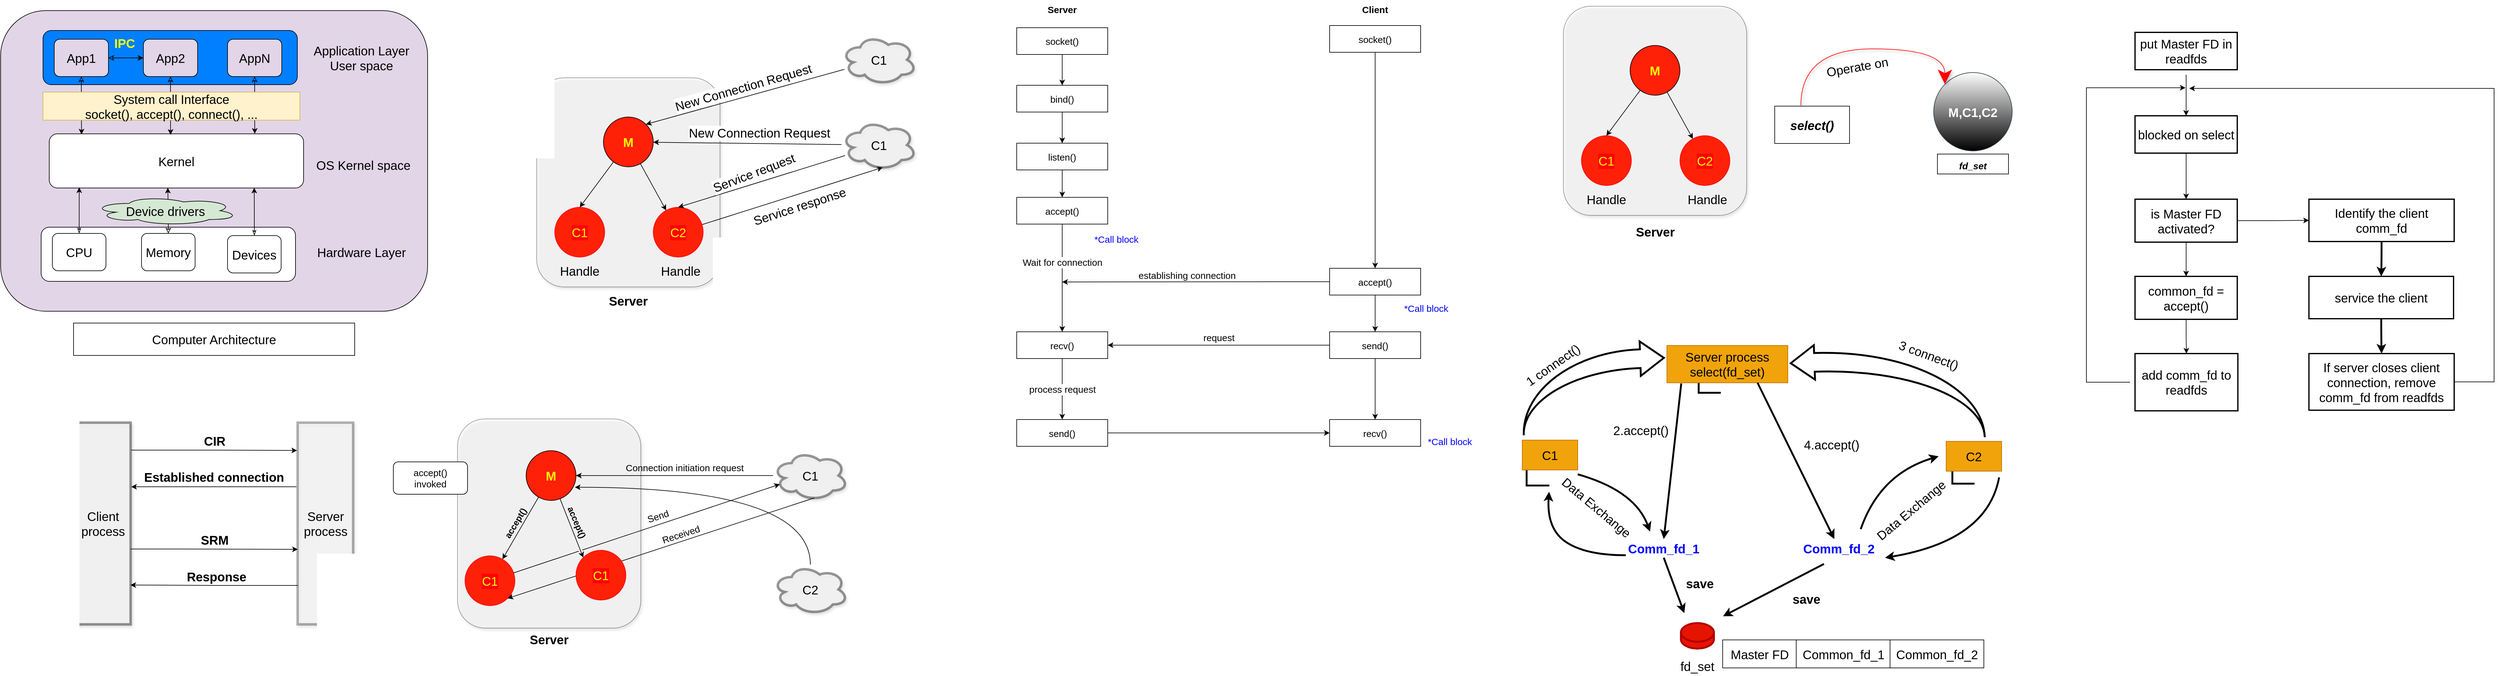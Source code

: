 <mxfile version="20.5.3" type="device"><diagram id="HUkbT1Ny8ifAl-8iBvwa" name="Page-1"><mxGraphModel dx="805" dy="1275" grid="0" gridSize="10" guides="1" tooltips="1" connect="1" arrows="1" fold="1" page="1" pageScale="1" pageWidth="1654" pageHeight="1169" math="0" shadow="0"><root><mxCell id="0"/><mxCell id="1" parent="0"/><mxCell id="kJW0-UCSUjA7DMB0LuVY-1" value="" style="rounded=1;whiteSpace=wrap;html=1;fillColor=#E1D5E7;" parent="1" vertex="1"><mxGeometry x="61" y="42" width="685" height="483" as="geometry"/></mxCell><mxCell id="kJW0-UCSUjA7DMB0LuVY-3" value="&lt;font style=&quot;font-size: 20px;&quot;&gt;Kernel&lt;/font&gt;" style="rounded=1;whiteSpace=wrap;html=1;" parent="1" vertex="1"><mxGeometry x="139" y="240" width="408" height="87" as="geometry"/></mxCell><mxCell id="kJW0-UCSUjA7DMB0LuVY-5" value="Application Layer&lt;br&gt;User space" style="text;html=1;strokeColor=none;fillColor=none;align=center;verticalAlign=middle;whiteSpace=wrap;rounded=0;fontSize=20;" parent="1" vertex="1"><mxGeometry x="557" y="102.5" width="166" height="30" as="geometry"/></mxCell><mxCell id="kJW0-UCSUjA7DMB0LuVY-6" value="OS Kernel space" style="text;html=1;strokeColor=none;fillColor=none;align=center;verticalAlign=middle;whiteSpace=wrap;rounded=0;fontSize=20;" parent="1" vertex="1"><mxGeometry x="560" y="274.5" width="166" height="30" as="geometry"/></mxCell><mxCell id="kJW0-UCSUjA7DMB0LuVY-7" value="Hardware Layer" style="text;html=1;strokeColor=none;fillColor=none;align=center;verticalAlign=middle;whiteSpace=wrap;rounded=0;fontSize=20;" parent="1" vertex="1"><mxGeometry x="557" y="415" width="166" height="30" as="geometry"/></mxCell><mxCell id="kJW0-UCSUjA7DMB0LuVY-11" value="Computer Architecture" style="rounded=0;whiteSpace=wrap;html=1;fontSize=20;" parent="1" vertex="1"><mxGeometry x="178" y="544" width="451" height="52" as="geometry"/></mxCell><mxCell id="kJW0-UCSUjA7DMB0LuVY-19" value="" style="group" parent="1" vertex="1" connectable="0"><mxGeometry x="129" y="74" width="408" height="87" as="geometry"/></mxCell><mxCell id="kJW0-UCSUjA7DMB0LuVY-2" value="&lt;font style=&quot;font-size: 20px;&quot;&gt;...&lt;/font&gt;" style="rounded=1;whiteSpace=wrap;html=1;fillColor=#007FFF;" parent="kJW0-UCSUjA7DMB0LuVY-19" vertex="1"><mxGeometry width="408" height="87" as="geometry"/></mxCell><mxCell id="kJW0-UCSUjA7DMB0LuVY-25" style="edgeStyle=orthogonalEdgeStyle;rounded=0;orthogonalLoop=1;jettySize=auto;html=1;fontSize=20;startArrow=classic;startFill=0;" parent="kJW0-UCSUjA7DMB0LuVY-19" source="kJW0-UCSUjA7DMB0LuVY-12" target="kJW0-UCSUjA7DMB0LuVY-13" edge="1"><mxGeometry relative="1" as="geometry"/></mxCell><mxCell id="kJW0-UCSUjA7DMB0LuVY-12" value="App1" style="rounded=1;whiteSpace=wrap;html=1;fontSize=20;fillColor=#E1D5E7;" parent="kJW0-UCSUjA7DMB0LuVY-19" vertex="1"><mxGeometry x="18" y="14" width="87" height="60" as="geometry"/></mxCell><mxCell id="kJW0-UCSUjA7DMB0LuVY-13" value="App2" style="rounded=1;whiteSpace=wrap;html=1;fontSize=20;fillColor=#E1D5E7;" parent="kJW0-UCSUjA7DMB0LuVY-19" vertex="1"><mxGeometry x="161" y="14" width="87" height="60" as="geometry"/></mxCell><mxCell id="kJW0-UCSUjA7DMB0LuVY-14" value="AppN" style="rounded=1;whiteSpace=wrap;html=1;fontSize=20;fillColor=#E1D5E7;" parent="kJW0-UCSUjA7DMB0LuVY-19" vertex="1"><mxGeometry x="296" y="14" width="87" height="60" as="geometry"/></mxCell><mxCell id="kJW0-UCSUjA7DMB0LuVY-26" value="IPC" style="text;html=1;strokeColor=none;fillColor=none;align=center;verticalAlign=middle;whiteSpace=wrap;rounded=0;fontSize=20;fontStyle=1;fontColor=#FFFF00;" parent="kJW0-UCSUjA7DMB0LuVY-19" vertex="1"><mxGeometry x="101" y="5" width="60" height="30" as="geometry"/></mxCell><mxCell id="kJW0-UCSUjA7DMB0LuVY-20" value="" style="group" parent="1" vertex="1" connectable="0"><mxGeometry x="126" y="390" width="408" height="87" as="geometry"/></mxCell><mxCell id="kJW0-UCSUjA7DMB0LuVY-4" value="" style="rounded=1;whiteSpace=wrap;html=1;" parent="kJW0-UCSUjA7DMB0LuVY-20" vertex="1"><mxGeometry width="408" height="87" as="geometry"/></mxCell><mxCell id="kJW0-UCSUjA7DMB0LuVY-8" value="CPU" style="rounded=1;whiteSpace=wrap;html=1;fontSize=20;" parent="kJW0-UCSUjA7DMB0LuVY-20" vertex="1"><mxGeometry x="18" y="10" width="86" height="60" as="geometry"/></mxCell><mxCell id="kJW0-UCSUjA7DMB0LuVY-9" value="Memory" style="rounded=1;whiteSpace=wrap;html=1;fontSize=20;" parent="kJW0-UCSUjA7DMB0LuVY-20" vertex="1"><mxGeometry x="161" y="10" width="86" height="60" as="geometry"/></mxCell><mxCell id="kJW0-UCSUjA7DMB0LuVY-10" value="Devices" style="rounded=1;whiteSpace=wrap;html=1;fontSize=20;" parent="kJW0-UCSUjA7DMB0LuVY-20" vertex="1"><mxGeometry x="299" y="13.5" width="86" height="60" as="geometry"/></mxCell><mxCell id="kJW0-UCSUjA7DMB0LuVY-21" style="edgeStyle=orthogonalEdgeStyle;rounded=0;orthogonalLoop=1;jettySize=auto;html=1;entryX=0.118;entryY=0.989;entryDx=0;entryDy=0;entryPerimeter=0;fontSize=20;startArrow=classicThin;startFill=0;" parent="1" source="kJW0-UCSUjA7DMB0LuVY-8" target="kJW0-UCSUjA7DMB0LuVY-3" edge="1"><mxGeometry relative="1" as="geometry"/></mxCell><mxCell id="kJW0-UCSUjA7DMB0LuVY-22" style="edgeStyle=orthogonalEdgeStyle;rounded=0;orthogonalLoop=1;jettySize=auto;html=1;entryX=0.466;entryY=0.995;entryDx=0;entryDy=0;entryPerimeter=0;fontSize=20;startArrow=classic;startFill=0;" parent="1" source="kJW0-UCSUjA7DMB0LuVY-9" target="kJW0-UCSUjA7DMB0LuVY-3" edge="1"><mxGeometry relative="1" as="geometry"/></mxCell><mxCell id="kJW0-UCSUjA7DMB0LuVY-18" value="Device drivers" style="ellipse;shape=cloud;whiteSpace=wrap;html=1;fontSize=20;fillColor=#D5E8D4;" parent="1" vertex="1"><mxGeometry x="209" y="340" width="233" height="47" as="geometry"/></mxCell><mxCell id="kJW0-UCSUjA7DMB0LuVY-23" style="edgeStyle=orthogonalEdgeStyle;rounded=0;orthogonalLoop=1;jettySize=auto;html=1;entryX=0.806;entryY=0.995;entryDx=0;entryDy=0;entryPerimeter=0;fontSize=20;startArrow=classicThin;startFill=0;" parent="1" source="kJW0-UCSUjA7DMB0LuVY-10" target="kJW0-UCSUjA7DMB0LuVY-3" edge="1"><mxGeometry relative="1" as="geometry"/></mxCell><mxCell id="kJW0-UCSUjA7DMB0LuVY-27" style="edgeStyle=orthogonalEdgeStyle;rounded=0;orthogonalLoop=1;jettySize=auto;html=1;entryX=0.127;entryY=0.011;entryDx=0;entryDy=0;entryPerimeter=0;fontSize=20;fontColor=#FFFF00;startArrow=classic;startFill=0;" parent="1" source="kJW0-UCSUjA7DMB0LuVY-12" target="kJW0-UCSUjA7DMB0LuVY-3" edge="1"><mxGeometry relative="1" as="geometry"/></mxCell><mxCell id="kJW0-UCSUjA7DMB0LuVY-28" style="edgeStyle=orthogonalEdgeStyle;rounded=0;orthogonalLoop=1;jettySize=auto;html=1;entryX=0.477;entryY=0.018;entryDx=0;entryDy=0;entryPerimeter=0;fontSize=20;fontColor=#FFFF00;startArrow=classic;startFill=0;" parent="1" source="kJW0-UCSUjA7DMB0LuVY-13" target="kJW0-UCSUjA7DMB0LuVY-3" edge="1"><mxGeometry relative="1" as="geometry"/></mxCell><mxCell id="kJW0-UCSUjA7DMB0LuVY-29" style="edgeStyle=orthogonalEdgeStyle;rounded=0;orthogonalLoop=1;jettySize=auto;html=1;entryX=0.808;entryY=-0.002;entryDx=0;entryDy=0;entryPerimeter=0;fontSize=20;fontColor=#FFFF00;startArrow=classic;startFill=0;" parent="1" source="kJW0-UCSUjA7DMB0LuVY-14" target="kJW0-UCSUjA7DMB0LuVY-3" edge="1"><mxGeometry relative="1" as="geometry"/></mxCell><mxCell id="kJW0-UCSUjA7DMB0LuVY-32" value="System call Interface&lt;br&gt;socket(), accept(), connect(), ..." style="rounded=0;whiteSpace=wrap;html=1;labelBackgroundColor=#;fillStyle=auto;fontSize=20;fillColor=#fff2cc;strokeColor=#d6b656;" parent="1" vertex="1"><mxGeometry x="129" y="173" width="412" height="45" as="geometry"/></mxCell><mxCell id="kJW0-UCSUjA7DMB0LuVY-47" value="" style="group" parent="1" vertex="1" connectable="0"><mxGeometry x="180.5" y="704" width="446" height="324" as="geometry"/></mxCell><mxCell id="kJW0-UCSUjA7DMB0LuVY-34" value="Client process" style="rounded=0;whiteSpace=wrap;html=1;labelBackgroundColor=#;fillStyle=auto;fontSize=20;fontColor=#000000;fillColor=#FFFFFF;gradientColor=none;shadow=1;strokeWidth=4;opacity=40;" parent="kJW0-UCSUjA7DMB0LuVY-47" vertex="1"><mxGeometry width="89" height="324" as="geometry"/></mxCell><mxCell id="kJW0-UCSUjA7DMB0LuVY-38" style="edgeStyle=orthogonalEdgeStyle;rounded=0;orthogonalLoop=1;jettySize=auto;html=1;entryX=1.011;entryY=0.318;entryDx=0;entryDy=0;fontSize=20;fontColor=#000000;startArrow=none;startFill=0;entryPerimeter=0;exitX=-0.022;exitY=0.318;exitDx=0;exitDy=0;exitPerimeter=0;" parent="kJW0-UCSUjA7DMB0LuVY-47" source="kJW0-UCSUjA7DMB0LuVY-37" target="kJW0-UCSUjA7DMB0LuVY-34" edge="1"><mxGeometry relative="1" as="geometry"><mxPoint x="350" y="103" as="sourcePoint"/></mxGeometry></mxCell><mxCell id="kJW0-UCSUjA7DMB0LuVY-42" value="Established connection" style="edgeLabel;html=1;align=center;verticalAlign=middle;resizable=0;points=[];fontSize=20;fontColor=#000000;fontStyle=1" parent="kJW0-UCSUjA7DMB0LuVY-38" vertex="1" connectable="0"><mxGeometry x="-0.061" relative="1" as="geometry"><mxPoint x="-8" y="-16" as="offset"/></mxGeometry></mxCell><mxCell id="kJW0-UCSUjA7DMB0LuVY-41" style="edgeStyle=orthogonalEdgeStyle;rounded=0;orthogonalLoop=1;jettySize=auto;html=1;entryX=0.997;entryY=0.805;entryDx=0;entryDy=0;entryPerimeter=0;fontSize=20;fontColor=#000000;startArrow=none;startFill=0;exitX=0.006;exitY=0.807;exitDx=0;exitDy=0;exitPerimeter=0;" parent="kJW0-UCSUjA7DMB0LuVY-47" source="kJW0-UCSUjA7DMB0LuVY-37" target="kJW0-UCSUjA7DMB0LuVY-34" edge="1"><mxGeometry relative="1" as="geometry"><mxPoint x="350" y="261" as="sourcePoint"/></mxGeometry></mxCell><mxCell id="kJW0-UCSUjA7DMB0LuVY-46" value="Response" style="edgeLabel;html=1;align=center;verticalAlign=middle;resizable=0;points=[];fontSize=20;fontColor=#000000;fontStyle=1" parent="kJW0-UCSUjA7DMB0LuVY-41" vertex="1" connectable="0"><mxGeometry x="0.136" relative="1" as="geometry"><mxPoint x="21" y="-14" as="offset"/></mxGeometry></mxCell><mxCell id="kJW0-UCSUjA7DMB0LuVY-37" value="Server process" style="rounded=0;whiteSpace=wrap;html=1;labelBackgroundColor=#;fillStyle=auto;fontSize=20;fontColor=#000000;fillColor=#FFFFFF;opacity=30;shadow=1;strokeWidth=4;" parent="kJW0-UCSUjA7DMB0LuVY-47" vertex="1"><mxGeometry x="357" width="89" height="324" as="geometry"/></mxCell><mxCell id="kJW0-UCSUjA7DMB0LuVY-36" value="" style="edgeStyle=orthogonalEdgeStyle;rounded=0;orthogonalLoop=1;jettySize=auto;html=1;fontSize=20;fontColor=#000000;startArrow=none;startFill=0;exitX=1.011;exitY=0.136;exitDx=0;exitDy=0;exitPerimeter=0;entryX=-0.01;entryY=0.138;entryDx=0;entryDy=0;entryPerimeter=0;" parent="kJW0-UCSUjA7DMB0LuVY-47" source="kJW0-UCSUjA7DMB0LuVY-34" target="kJW0-UCSUjA7DMB0LuVY-37" edge="1"><mxGeometry x="-0.001" y="16" relative="1" as="geometry"><mxPoint x="345" y="81.75" as="targetPoint"/><Array as="points"><mxPoint x="219" y="44"/></Array><mxPoint as="offset"/></mxGeometry></mxCell><mxCell id="kJW0-UCSUjA7DMB0LuVY-43" value="CIR" style="edgeLabel;html=1;align=center;verticalAlign=middle;resizable=0;points=[];fontSize=20;fontColor=#000000;fontStyle=1" parent="kJW0-UCSUjA7DMB0LuVY-36" vertex="1" connectable="0"><mxGeometry x="0.164" y="1" relative="1" as="geometry"><mxPoint x="-22" y="-14" as="offset"/></mxGeometry></mxCell><mxCell id="kJW0-UCSUjA7DMB0LuVY-39" style="edgeStyle=orthogonalEdgeStyle;rounded=0;orthogonalLoop=1;jettySize=auto;html=1;entryX=0.003;entryY=0.628;entryDx=0;entryDy=0;entryPerimeter=0;fontSize=20;fontColor=#000000;startArrow=none;startFill=0;" parent="kJW0-UCSUjA7DMB0LuVY-47" source="kJW0-UCSUjA7DMB0LuVY-34" target="kJW0-UCSUjA7DMB0LuVY-37" edge="1"><mxGeometry relative="1" as="geometry"><Array as="points"><mxPoint x="162" y="203"/><mxPoint x="162" y="203"/></Array></mxGeometry></mxCell><mxCell id="kJW0-UCSUjA7DMB0LuVY-45" value="SRM" style="edgeLabel;html=1;align=center;verticalAlign=middle;resizable=0;points=[];fontSize=20;fontColor=#000000;fontStyle=1" parent="kJW0-UCSUjA7DMB0LuVY-39" vertex="1" connectable="0"><mxGeometry x="-0.248" relative="1" as="geometry"><mxPoint x="33" y="-15" as="offset"/></mxGeometry></mxCell><mxCell id="kJW0-UCSUjA7DMB0LuVY-48" value="" style="rounded=1;whiteSpace=wrap;html=1;shadow=1;labelBackgroundColor=#;fillStyle=auto;strokeWidth=1;fontSize=20;fontColor=#000000;fillColor=#FFFFFF;gradientColor=none;opacity=40;" parent="1" vertex="1"><mxGeometry x="921" y="150" width="294" height="336" as="geometry"/></mxCell><mxCell id="kJW0-UCSUjA7DMB0LuVY-51" style="rounded=0;orthogonalLoop=1;jettySize=auto;html=1;entryX=1;entryY=0;entryDx=0;entryDy=0;fontSize=20;fontColor=#FF0000;startArrow=none;startFill=0;" parent="1" source="kJW0-UCSUjA7DMB0LuVY-49" target="kJW0-UCSUjA7DMB0LuVY-50" edge="1"><mxGeometry relative="1" as="geometry"/></mxCell><mxCell id="kJW0-UCSUjA7DMB0LuVY-52" value="&lt;font color=&quot;#000000&quot;&gt;New Connection Request&lt;/font&gt;" style="edgeLabel;html=1;align=center;verticalAlign=middle;resizable=0;points=[];fontSize=20;fontColor=#FF0000;rotation=344;" parent="kJW0-UCSUjA7DMB0LuVY-51" vertex="1" connectable="0"><mxGeometry x="-0.081" y="1" relative="1" as="geometry"><mxPoint x="-17" y="-13" as="offset"/></mxGeometry></mxCell><mxCell id="kJW0-UCSUjA7DMB0LuVY-49" value="C1" style="ellipse;shape=cloud;whiteSpace=wrap;html=1;rounded=0;shadow=1;labelBackgroundColor=#;fillStyle=auto;strokeWidth=4;fontSize=20;fontColor=#000000;fillColor=#FFFFFF;gradientColor=none;opacity=40;" parent="1" vertex="1"><mxGeometry x="1410" y="81" width="120" height="80" as="geometry"/></mxCell><mxCell id="kJW0-UCSUjA7DMB0LuVY-54" style="edgeStyle=none;rounded=0;orthogonalLoop=1;jettySize=auto;html=1;entryX=0.5;entryY=0;entryDx=0;entryDy=0;fontSize=20;fontColor=#FFFF00;startArrow=none;startFill=0;" parent="1" source="kJW0-UCSUjA7DMB0LuVY-50" target="kJW0-UCSUjA7DMB0LuVY-53" edge="1"><mxGeometry relative="1" as="geometry"/></mxCell><mxCell id="kJW0-UCSUjA7DMB0LuVY-56" style="edgeStyle=none;rounded=0;orthogonalLoop=1;jettySize=auto;html=1;fontSize=20;fontColor=#FFFF00;startArrow=none;startFill=0;" parent="1" source="kJW0-UCSUjA7DMB0LuVY-50" target="kJW0-UCSUjA7DMB0LuVY-55" edge="1"><mxGeometry relative="1" as="geometry"/></mxCell><mxCell id="kJW0-UCSUjA7DMB0LuVY-50" value="&lt;b&gt;&lt;font color=&quot;#ffff00&quot;&gt;M&lt;/font&gt;&lt;/b&gt;" style="ellipse;whiteSpace=wrap;html=1;aspect=fixed;rounded=0;shadow=0;labelBackgroundColor=#;fillStyle=auto;strokeWidth=1;fontSize=20;fontColor=#000000;fillColor=#FF2008;gradientColor=none;" parent="1" vertex="1"><mxGeometry x="1028" y="213" width="80" height="80" as="geometry"/></mxCell><mxCell id="kJW0-UCSUjA7DMB0LuVY-53" value="C1" style="ellipse;whiteSpace=wrap;html=1;aspect=fixed;rounded=0;shadow=0;labelBackgroundColor=#FF0000;fillStyle=auto;strokeColor=#FF0000;strokeWidth=1;fontSize=20;fontColor=#FFFF00;fillColor=#FF2008;gradientColor=none;" parent="1" vertex="1"><mxGeometry x="950" y="358" width="80" height="80" as="geometry"/></mxCell><mxCell id="kJW0-UCSUjA7DMB0LuVY-64" style="edgeStyle=none;rounded=0;orthogonalLoop=1;jettySize=auto;html=1;entryX=0.55;entryY=0.95;entryDx=0;entryDy=0;entryPerimeter=0;fontSize=20;fontColor=#000000;startArrow=none;startFill=0;" parent="1" source="kJW0-UCSUjA7DMB0LuVY-55" target="kJW0-UCSUjA7DMB0LuVY-59" edge="1"><mxGeometry relative="1" as="geometry"/></mxCell><mxCell id="kJW0-UCSUjA7DMB0LuVY-65" value="Service response" style="edgeLabel;html=1;align=center;verticalAlign=middle;resizable=0;points=[];fontSize=20;fontColor=#000000;rotation=342;" parent="kJW0-UCSUjA7DMB0LuVY-64" vertex="1" connectable="0"><mxGeometry x="-0.183" y="-1" relative="1" as="geometry"><mxPoint x="37" y="6" as="offset"/></mxGeometry></mxCell><mxCell id="kJW0-UCSUjA7DMB0LuVY-55" value="C2" style="ellipse;whiteSpace=wrap;html=1;aspect=fixed;rounded=0;shadow=0;labelBackgroundColor=#FF0000;fillStyle=auto;strokeColor=#FF0000;strokeWidth=1;fontSize=20;fontColor=#FFFF00;fillColor=#FF2008;gradientColor=none;" parent="1" vertex="1"><mxGeometry x="1108" y="358" width="80" height="80" as="geometry"/></mxCell><mxCell id="kJW0-UCSUjA7DMB0LuVY-57" value="Handle" style="text;html=1;strokeColor=none;fillColor=none;align=center;verticalAlign=middle;whiteSpace=wrap;rounded=0;shadow=0;labelBackgroundColor=none;fillStyle=auto;strokeWidth=1;fontSize=20;fontColor=#000000;" parent="1" vertex="1"><mxGeometry x="960" y="445" width="60" height="30" as="geometry"/></mxCell><mxCell id="kJW0-UCSUjA7DMB0LuVY-58" value="Handle" style="text;html=1;strokeColor=none;fillColor=none;align=center;verticalAlign=middle;whiteSpace=wrap;rounded=0;shadow=0;labelBackgroundColor=none;fillStyle=auto;strokeWidth=1;fontSize=20;fontColor=#000000;" parent="1" vertex="1"><mxGeometry x="1122" y="445" width="60" height="30" as="geometry"/></mxCell><mxCell id="kJW0-UCSUjA7DMB0LuVY-60" style="edgeStyle=none;rounded=0;orthogonalLoop=1;jettySize=auto;html=1;fontSize=20;fontColor=#000000;startArrow=none;startFill=0;" parent="1" source="kJW0-UCSUjA7DMB0LuVY-59" target="kJW0-UCSUjA7DMB0LuVY-50" edge="1"><mxGeometry relative="1" as="geometry"/></mxCell><mxCell id="kJW0-UCSUjA7DMB0LuVY-61" value="New Connection Request" style="edgeLabel;html=1;align=center;verticalAlign=middle;resizable=0;points=[];fontSize=20;fontColor=#000000;" parent="kJW0-UCSUjA7DMB0LuVY-60" vertex="1" connectable="0"><mxGeometry x="-0.195" y="-2" relative="1" as="geometry"><mxPoint x="-11" y="-16" as="offset"/></mxGeometry></mxCell><mxCell id="kJW0-UCSUjA7DMB0LuVY-62" style="edgeStyle=none;rounded=0;orthogonalLoop=1;jettySize=auto;html=1;entryX=0.5;entryY=0;entryDx=0;entryDy=0;fontSize=20;fontColor=#000000;startArrow=none;startFill=0;" parent="1" source="kJW0-UCSUjA7DMB0LuVY-59" target="kJW0-UCSUjA7DMB0LuVY-55" edge="1"><mxGeometry relative="1" as="geometry"/></mxCell><mxCell id="kJW0-UCSUjA7DMB0LuVY-63" value="Service request" style="edgeLabel;html=1;align=center;verticalAlign=middle;resizable=0;points=[];fontSize=20;fontColor=#000000;rotation=339;" parent="kJW0-UCSUjA7DMB0LuVY-62" vertex="1" connectable="0"><mxGeometry x="0.208" y="-2" relative="1" as="geometry"><mxPoint x="16" y="-21" as="offset"/></mxGeometry></mxCell><mxCell id="kJW0-UCSUjA7DMB0LuVY-59" value="C1" style="ellipse;shape=cloud;whiteSpace=wrap;html=1;rounded=0;shadow=1;labelBackgroundColor=#;fillStyle=auto;strokeWidth=4;fontSize=20;fontColor=#000000;fillColor=#FFFFFF;gradientColor=none;opacity=40;" parent="1" vertex="1"><mxGeometry x="1410" y="218" width="120" height="80" as="geometry"/></mxCell><mxCell id="kJW0-UCSUjA7DMB0LuVY-66" value="Server" style="text;html=1;strokeColor=none;fillColor=none;align=center;verticalAlign=middle;whiteSpace=wrap;rounded=0;shadow=0;labelBackgroundColor=none;fillStyle=auto;strokeWidth=1;fontSize=20;fontColor=#000000;fontStyle=1" parent="1" vertex="1"><mxGeometry x="1038" y="493" width="60" height="30" as="geometry"/></mxCell><mxCell id="mNY8dkqLTUmRUir92M0V-1" value="" style="rounded=1;whiteSpace=wrap;html=1;shadow=1;labelBackgroundColor=#;fillStyle=auto;strokeWidth=1;fontSize=20;fontColor=#000000;fillColor=#FFFFFF;gradientColor=none;opacity=40;" parent="1" vertex="1"><mxGeometry x="794" y="698" width="294" height="336" as="geometry"/></mxCell><mxCell id="mNY8dkqLTUmRUir92M0V-4" style="rounded=0;orthogonalLoop=1;jettySize=auto;html=1;" parent="1" source="mNY8dkqLTUmRUir92M0V-2" target="mNY8dkqLTUmRUir92M0V-3" edge="1"><mxGeometry relative="1" as="geometry"/></mxCell><mxCell id="mNY8dkqLTUmRUir92M0V-5" value="accept()" style="edgeLabel;html=1;align=center;verticalAlign=middle;resizable=0;points=[];rotation=301;spacing=0;labelBackgroundColor=none;fontStyle=1;fontSize=14;" parent="mNY8dkqLTUmRUir92M0V-4" vertex="1" connectable="0"><mxGeometry x="-0.285" relative="1" as="geometry"><mxPoint x="-17" y="7" as="offset"/></mxGeometry></mxCell><mxCell id="mNY8dkqLTUmRUir92M0V-18" style="rounded=0;sketch=0;jumpStyle=sharp;orthogonalLoop=1;jettySize=auto;html=1;entryX=0;entryY=0;entryDx=0;entryDy=0;fontSize=15;" parent="1" source="mNY8dkqLTUmRUir92M0V-2" target="mNY8dkqLTUmRUir92M0V-17" edge="1"><mxGeometry relative="1" as="geometry"><Array as="points"><mxPoint x="976" y="872"/></Array></mxGeometry></mxCell><mxCell id="mNY8dkqLTUmRUir92M0V-19" value="&lt;span style=&quot;font-size: 14px; font-weight: 700;&quot;&gt;accept()&lt;/span&gt;" style="edgeLabel;html=1;align=center;verticalAlign=middle;resizable=0;points=[];fontSize=15;rotation=67;labelBackgroundColor=none;" parent="mNY8dkqLTUmRUir92M0V-18" vertex="1" connectable="0"><mxGeometry x="-0.169" relative="1" as="geometry"><mxPoint x="13" y="-2" as="offset"/></mxGeometry></mxCell><mxCell id="mNY8dkqLTUmRUir92M0V-2" value="&lt;b&gt;&lt;font color=&quot;#ffff00&quot;&gt;M&lt;/font&gt;&lt;/b&gt;" style="ellipse;whiteSpace=wrap;html=1;aspect=fixed;rounded=0;shadow=0;labelBackgroundColor=#;fillStyle=auto;strokeWidth=1;fontSize=20;fontColor=#000000;fillColor=#FF2008;gradientColor=none;" parent="1" vertex="1"><mxGeometry x="904" y="749" width="80" height="80" as="geometry"/></mxCell><mxCell id="mNY8dkqLTUmRUir92M0V-3" value="C1" style="ellipse;whiteSpace=wrap;html=1;aspect=fixed;rounded=0;shadow=0;labelBackgroundColor=#FF0000;fillStyle=auto;strokeColor=#FF0000;strokeWidth=1;fontSize=20;fontColor=#FFFF00;fillColor=#FF2008;gradientColor=none;" parent="1" vertex="1"><mxGeometry x="806" y="918" width="80" height="80" as="geometry"/></mxCell><mxCell id="mNY8dkqLTUmRUir92M0V-6" value="accept()&lt;br style=&quot;font-size: 15px;&quot;&gt;invoked" style="rounded=1;whiteSpace=wrap;html=1;labelBackgroundColor=none;fontSize=15;" parent="1" vertex="1"><mxGeometry x="691" y="767" width="119" height="52" as="geometry"/></mxCell><mxCell id="mNY8dkqLTUmRUir92M0V-8" style="edgeStyle=none;rounded=0;orthogonalLoop=1;jettySize=auto;html=1;fontSize=15;" parent="1" source="mNY8dkqLTUmRUir92M0V-7" target="mNY8dkqLTUmRUir92M0V-2" edge="1"><mxGeometry relative="1" as="geometry"/></mxCell><mxCell id="mNY8dkqLTUmRUir92M0V-9" value="Connection initiation request" style="edgeLabel;html=1;align=center;verticalAlign=middle;resizable=0;points=[];fontSize=15;labelBackgroundColor=none;" parent="mNY8dkqLTUmRUir92M0V-8" vertex="1" connectable="0"><mxGeometry x="-0.27" y="-2" relative="1" as="geometry"><mxPoint x="-27" y="-11" as="offset"/></mxGeometry></mxCell><mxCell id="mNY8dkqLTUmRUir92M0V-7" value="C1" style="ellipse;shape=cloud;whiteSpace=wrap;html=1;rounded=0;shadow=1;labelBackgroundColor=#;fillStyle=auto;strokeWidth=4;fontSize=20;fontColor=#000000;fillColor=#FFFFFF;gradientColor=none;opacity=40;" parent="1" vertex="1"><mxGeometry x="1300" y="749" width="120" height="80" as="geometry"/></mxCell><mxCell id="mNY8dkqLTUmRUir92M0V-14" value="Server" style="text;html=1;strokeColor=none;fillColor=none;align=center;verticalAlign=middle;whiteSpace=wrap;rounded=0;shadow=0;labelBackgroundColor=none;fillStyle=auto;strokeWidth=1;fontSize=20;fontColor=#000000;fontStyle=1" parent="1" vertex="1"><mxGeometry x="911" y="1037" width="60" height="30" as="geometry"/></mxCell><mxCell id="mNY8dkqLTUmRUir92M0V-15" value="C2" style="ellipse;shape=cloud;whiteSpace=wrap;html=1;rounded=0;shadow=1;labelBackgroundColor=#;fillStyle=auto;strokeWidth=4;fontSize=20;fontColor=#000000;fillColor=#FFFFFF;gradientColor=none;opacity=40;" parent="1" vertex="1"><mxGeometry x="1300" y="932" width="120" height="80" as="geometry"/></mxCell><mxCell id="mNY8dkqLTUmRUir92M0V-10" style="edgeStyle=none;rounded=0;orthogonalLoop=1;jettySize=auto;html=1;fontSize=15;jumpStyle=gap;entryX=0.092;entryY=0.675;entryDx=0;entryDy=0;entryPerimeter=0;" parent="1" source="mNY8dkqLTUmRUir92M0V-3" target="mNY8dkqLTUmRUir92M0V-7" edge="1"><mxGeometry relative="1" as="geometry"/></mxCell><mxCell id="mNY8dkqLTUmRUir92M0V-13" value="Send" style="edgeLabel;html=1;align=center;verticalAlign=middle;resizable=0;points=[];fontSize=15;rotation=342;labelBackgroundColor=none;" parent="mNY8dkqLTUmRUir92M0V-10" vertex="1" connectable="0"><mxGeometry x="-0.117" relative="1" as="geometry"><mxPoint x="42" y="-29" as="offset"/></mxGeometry></mxCell><mxCell id="mNY8dkqLTUmRUir92M0V-11" style="edgeStyle=none;rounded=0;orthogonalLoop=1;jettySize=auto;html=1;entryX=1;entryY=1;entryDx=0;entryDy=0;fontSize=15;exitX=0.55;exitY=0.95;exitDx=0;exitDy=0;exitPerimeter=0;jumpStyle=sharp;" parent="1" source="mNY8dkqLTUmRUir92M0V-7" target="mNY8dkqLTUmRUir92M0V-3" edge="1"><mxGeometry relative="1" as="geometry"/></mxCell><mxCell id="mNY8dkqLTUmRUir92M0V-12" value="Received" style="edgeLabel;html=1;align=center;verticalAlign=middle;resizable=0;points=[];fontSize=15;rotation=342;labelBackgroundColor=none;" parent="mNY8dkqLTUmRUir92M0V-11" vertex="1" connectable="0"><mxGeometry x="-0.151" y="2" relative="1" as="geometry"><mxPoint x="-6" y="-12" as="offset"/></mxGeometry></mxCell><mxCell id="mNY8dkqLTUmRUir92M0V-16" style="edgeStyle=orthogonalEdgeStyle;rounded=0;orthogonalLoop=1;jettySize=auto;html=1;fontSize=15;curved=1;entryX=0.977;entryY=0.735;entryDx=0;entryDy=0;entryPerimeter=0;sketch=0;" parent="1" source="mNY8dkqLTUmRUir92M0V-15" target="mNY8dkqLTUmRUir92M0V-2" edge="1"><mxGeometry relative="1" as="geometry"><Array as="points"><mxPoint x="1360" y="808"/></Array></mxGeometry></mxCell><mxCell id="mNY8dkqLTUmRUir92M0V-17" value="C1" style="ellipse;whiteSpace=wrap;html=1;aspect=fixed;rounded=0;shadow=0;labelBackgroundColor=#FF0000;fillStyle=auto;strokeColor=#FF0000;strokeWidth=1;fontSize=20;fontColor=#FFFF00;fillColor=#FF2008;gradientColor=none;" parent="1" vertex="1"><mxGeometry x="984" y="909" width="80" height="80" as="geometry"/></mxCell><mxCell id="mNY8dkqLTUmRUir92M0V-56" value="" style="group" parent="1" vertex="1" connectable="0"><mxGeometry x="1691" y="25" width="735" height="724" as="geometry"/></mxCell><mxCell id="mNY8dkqLTUmRUir92M0V-20" value="socket()" style="rounded=0;whiteSpace=wrap;html=1;labelBackgroundColor=none;fontSize=15;" parent="mNY8dkqLTUmRUir92M0V-56" vertex="1"><mxGeometry y="44.5" width="146" height="43" as="geometry"/></mxCell><mxCell id="mNY8dkqLTUmRUir92M0V-21" value="socket()" style="rounded=0;whiteSpace=wrap;html=1;labelBackgroundColor=none;fontSize=15;" parent="mNY8dkqLTUmRUir92M0V-56" vertex="1"><mxGeometry x="502" y="41" width="146" height="43" as="geometry"/></mxCell><mxCell id="mNY8dkqLTUmRUir92M0V-22" value="bind()" style="rounded=0;whiteSpace=wrap;html=1;labelBackgroundColor=none;fontSize=15;" parent="mNY8dkqLTUmRUir92M0V-56" vertex="1"><mxGeometry y="137" width="146" height="43" as="geometry"/></mxCell><mxCell id="mNY8dkqLTUmRUir92M0V-24" style="edgeStyle=none;rounded=0;sketch=0;jumpStyle=sharp;orthogonalLoop=1;jettySize=auto;html=1;entryX=0.5;entryY=0;entryDx=0;entryDy=0;fontSize=15;" parent="mNY8dkqLTUmRUir92M0V-56" source="mNY8dkqLTUmRUir92M0V-20" target="mNY8dkqLTUmRUir92M0V-22" edge="1"><mxGeometry relative="1" as="geometry"/></mxCell><mxCell id="mNY8dkqLTUmRUir92M0V-26" value="listen()" style="rounded=0;whiteSpace=wrap;html=1;labelBackgroundColor=none;fontSize=15;" parent="mNY8dkqLTUmRUir92M0V-56" vertex="1"><mxGeometry y="230" width="146" height="43" as="geometry"/></mxCell><mxCell id="mNY8dkqLTUmRUir92M0V-25" value="" style="edgeStyle=none;rounded=0;sketch=0;jumpStyle=sharp;orthogonalLoop=1;jettySize=auto;html=1;fontSize=15;entryX=0.5;entryY=0;entryDx=0;entryDy=0;" parent="mNY8dkqLTUmRUir92M0V-56" source="mNY8dkqLTUmRUir92M0V-22" target="mNY8dkqLTUmRUir92M0V-26" edge="1"><mxGeometry relative="1" as="geometry"><mxPoint x="73" y="238.5" as="targetPoint"/></mxGeometry></mxCell><mxCell id="mNY8dkqLTUmRUir92M0V-28" value="accept()" style="rounded=0;whiteSpace=wrap;html=1;labelBackgroundColor=none;fontSize=15;" parent="mNY8dkqLTUmRUir92M0V-56" vertex="1"><mxGeometry y="317" width="146" height="43" as="geometry"/></mxCell><mxCell id="mNY8dkqLTUmRUir92M0V-29" value="" style="edgeStyle=none;rounded=0;sketch=0;jumpStyle=sharp;orthogonalLoop=1;jettySize=auto;html=1;fontSize=15;" parent="mNY8dkqLTUmRUir92M0V-56" source="mNY8dkqLTUmRUir92M0V-26" target="mNY8dkqLTUmRUir92M0V-28" edge="1"><mxGeometry relative="1" as="geometry"/></mxCell><mxCell id="mNY8dkqLTUmRUir92M0V-30" value="recv()" style="rounded=0;whiteSpace=wrap;html=1;labelBackgroundColor=none;fontSize=15;" parent="mNY8dkqLTUmRUir92M0V-56" vertex="1"><mxGeometry y="533" width="146" height="43" as="geometry"/></mxCell><mxCell id="mNY8dkqLTUmRUir92M0V-31" style="edgeStyle=none;rounded=0;sketch=0;jumpStyle=sharp;orthogonalLoop=1;jettySize=auto;html=1;fontSize=15;" parent="mNY8dkqLTUmRUir92M0V-56" source="mNY8dkqLTUmRUir92M0V-28" target="mNY8dkqLTUmRUir92M0V-30" edge="1"><mxGeometry relative="1" as="geometry"/></mxCell><mxCell id="mNY8dkqLTUmRUir92M0V-32" value="Wait for connection" style="edgeLabel;html=1;align=center;verticalAlign=middle;resizable=0;points=[];fontSize=15;" parent="mNY8dkqLTUmRUir92M0V-31" vertex="1" connectable="0"><mxGeometry x="-0.496" y="-1" relative="1" as="geometry"><mxPoint x="1" y="17" as="offset"/></mxGeometry></mxCell><mxCell id="mNY8dkqLTUmRUir92M0V-38" style="edgeStyle=none;rounded=0;sketch=0;jumpStyle=sharp;orthogonalLoop=1;jettySize=auto;html=1;fontSize=15;" parent="mNY8dkqLTUmRUir92M0V-56" source="mNY8dkqLTUmRUir92M0V-33" edge="1"><mxGeometry relative="1" as="geometry"><mxPoint x="73" y="453" as="targetPoint"/></mxGeometry></mxCell><mxCell id="mNY8dkqLTUmRUir92M0V-39" value="establishing connection" style="edgeLabel;html=1;align=center;verticalAlign=middle;resizable=0;points=[];fontSize=15;" parent="mNY8dkqLTUmRUir92M0V-38" vertex="1" connectable="0"><mxGeometry x="0.158" y="-1" relative="1" as="geometry"><mxPoint x="19" y="-10" as="offset"/></mxGeometry></mxCell><mxCell id="mNY8dkqLTUmRUir92M0V-33" value="accept()" style="rounded=0;whiteSpace=wrap;html=1;labelBackgroundColor=none;fontSize=15;" parent="mNY8dkqLTUmRUir92M0V-56" vertex="1"><mxGeometry x="502" y="431" width="146" height="43" as="geometry"/></mxCell><mxCell id="mNY8dkqLTUmRUir92M0V-34" style="edgeStyle=none;rounded=0;sketch=0;jumpStyle=sharp;orthogonalLoop=1;jettySize=auto;html=1;fontSize=15;" parent="mNY8dkqLTUmRUir92M0V-56" source="mNY8dkqLTUmRUir92M0V-21" target="mNY8dkqLTUmRUir92M0V-33" edge="1"><mxGeometry relative="1" as="geometry"/></mxCell><mxCell id="mNY8dkqLTUmRUir92M0V-41" style="edgeStyle=none;rounded=0;sketch=0;jumpStyle=sharp;orthogonalLoop=1;jettySize=auto;html=1;fontSize=15;" parent="mNY8dkqLTUmRUir92M0V-56" source="mNY8dkqLTUmRUir92M0V-40" target="mNY8dkqLTUmRUir92M0V-30" edge="1"><mxGeometry relative="1" as="geometry"/></mxCell><mxCell id="mNY8dkqLTUmRUir92M0V-45" value="request" style="edgeLabel;html=1;align=center;verticalAlign=middle;resizable=0;points=[];fontSize=15;fontColor=#000000;" parent="mNY8dkqLTUmRUir92M0V-41" vertex="1" connectable="0"><mxGeometry x="0.329" y="-2" relative="1" as="geometry"><mxPoint x="58" y="-11" as="offset"/></mxGeometry></mxCell><mxCell id="mNY8dkqLTUmRUir92M0V-40" value="send()" style="rounded=0;whiteSpace=wrap;html=1;labelBackgroundColor=none;fontSize=15;" parent="mNY8dkqLTUmRUir92M0V-56" vertex="1"><mxGeometry x="502" y="533" width="146" height="43" as="geometry"/></mxCell><mxCell id="mNY8dkqLTUmRUir92M0V-42" value="" style="edgeStyle=none;rounded=0;sketch=0;jumpStyle=sharp;orthogonalLoop=1;jettySize=auto;html=1;fontSize=15;" parent="mNY8dkqLTUmRUir92M0V-56" source="mNY8dkqLTUmRUir92M0V-33" target="mNY8dkqLTUmRUir92M0V-40" edge="1"><mxGeometry relative="1" as="geometry"/></mxCell><mxCell id="mNY8dkqLTUmRUir92M0V-43" value="*Call block" style="text;html=1;strokeColor=none;fillColor=none;align=center;verticalAlign=middle;whiteSpace=wrap;rounded=0;labelBackgroundColor=none;fontSize=15;fontColor=#0000FF;" parent="mNY8dkqLTUmRUir92M0V-56" vertex="1"><mxGeometry x="120" y="369" width="80" height="30" as="geometry"/></mxCell><mxCell id="mNY8dkqLTUmRUir92M0V-44" value="*Call block" style="text;html=1;strokeColor=none;fillColor=none;align=center;verticalAlign=middle;whiteSpace=wrap;rounded=0;labelBackgroundColor=none;fontSize=15;fontColor=#0000FF;" parent="mNY8dkqLTUmRUir92M0V-56" vertex="1"><mxGeometry x="617" y="480" width="80" height="30" as="geometry"/></mxCell><mxCell id="mNY8dkqLTUmRUir92M0V-46" value="send()" style="rounded=0;whiteSpace=wrap;html=1;labelBackgroundColor=none;fontSize=15;" parent="mNY8dkqLTUmRUir92M0V-56" vertex="1"><mxGeometry y="674" width="146" height="43" as="geometry"/></mxCell><mxCell id="mNY8dkqLTUmRUir92M0V-47" style="edgeStyle=none;rounded=0;sketch=0;jumpStyle=sharp;orthogonalLoop=1;jettySize=auto;html=1;fontSize=15;fontColor=#000000;" parent="mNY8dkqLTUmRUir92M0V-56" source="mNY8dkqLTUmRUir92M0V-30" target="mNY8dkqLTUmRUir92M0V-46" edge="1"><mxGeometry relative="1" as="geometry"/></mxCell><mxCell id="mNY8dkqLTUmRUir92M0V-48" value="process request" style="edgeLabel;html=1;align=center;verticalAlign=middle;resizable=0;points=[];fontSize=15;fontColor=#000000;" parent="mNY8dkqLTUmRUir92M0V-47" vertex="1" connectable="0"><mxGeometry x="-0.394" relative="1" as="geometry"><mxPoint y="19" as="offset"/></mxGeometry></mxCell><mxCell id="mNY8dkqLTUmRUir92M0V-49" value="recv()" style="rounded=0;whiteSpace=wrap;html=1;labelBackgroundColor=none;fontSize=15;" parent="mNY8dkqLTUmRUir92M0V-56" vertex="1"><mxGeometry x="502" y="674" width="146" height="43" as="geometry"/></mxCell><mxCell id="mNY8dkqLTUmRUir92M0V-51" style="edgeStyle=none;rounded=0;sketch=0;jumpStyle=sharp;orthogonalLoop=1;jettySize=auto;html=1;fontSize=15;fontColor=#000000;" parent="mNY8dkqLTUmRUir92M0V-56" source="mNY8dkqLTUmRUir92M0V-40" target="mNY8dkqLTUmRUir92M0V-49" edge="1"><mxGeometry relative="1" as="geometry"/></mxCell><mxCell id="mNY8dkqLTUmRUir92M0V-50" style="edgeStyle=none;rounded=0;sketch=0;jumpStyle=sharp;orthogonalLoop=1;jettySize=auto;html=1;fontSize=15;fontColor=#000000;" parent="mNY8dkqLTUmRUir92M0V-56" source="mNY8dkqLTUmRUir92M0V-46" target="mNY8dkqLTUmRUir92M0V-49" edge="1"><mxGeometry relative="1" as="geometry"/></mxCell><mxCell id="mNY8dkqLTUmRUir92M0V-52" value="*Call block" style="text;html=1;strokeColor=none;fillColor=none;align=center;verticalAlign=middle;whiteSpace=wrap;rounded=0;labelBackgroundColor=none;fontSize=15;fontColor=#0000FF;" parent="mNY8dkqLTUmRUir92M0V-56" vertex="1"><mxGeometry x="655" y="694" width="80" height="30" as="geometry"/></mxCell><mxCell id="mNY8dkqLTUmRUir92M0V-53" value="Server" style="text;html=1;strokeColor=none;fillColor=none;align=center;verticalAlign=middle;whiteSpace=wrap;rounded=0;labelBackgroundColor=none;fontSize=15;fontColor=#000000;fontStyle=1" parent="mNY8dkqLTUmRUir92M0V-56" vertex="1"><mxGeometry x="43" width="60" height="30" as="geometry"/></mxCell><mxCell id="mNY8dkqLTUmRUir92M0V-55" value="Client" style="text;html=1;strokeColor=none;fillColor=none;align=center;verticalAlign=middle;whiteSpace=wrap;rounded=0;labelBackgroundColor=none;fontSize=15;fontColor=#000000;fontStyle=1" parent="mNY8dkqLTUmRUir92M0V-56" vertex="1"><mxGeometry x="545" width="60" height="30" as="geometry"/></mxCell><mxCell id="-OW3cuvHAQgbdQPlX06q-26" value="" style="shape=cylinder3;whiteSpace=wrap;html=1;boundedLbl=1;backgroundOutline=1;size=15;fontSize=20;fillColor=#e51400;fontColor=#ffffff;strokeColor=#B20000;strokeWidth=3;" vertex="1" parent="1"><mxGeometry x="2756.5" y="1026" width="53" height="41" as="geometry"/></mxCell><mxCell id="-OW3cuvHAQgbdQPlX06q-27" value="fd_set" style="text;html=1;strokeColor=none;fillColor=none;align=center;verticalAlign=middle;whiteSpace=wrap;rounded=0;fontSize=20;" vertex="1" parent="1"><mxGeometry x="2753" y="1080" width="60" height="30" as="geometry"/></mxCell><mxCell id="-OW3cuvHAQgbdQPlX06q-28" value="Master FD" style="rounded=0;whiteSpace=wrap;html=1;fontSize=20;fillColor=default;gradientColor=none;" vertex="1" parent="1"><mxGeometry x="2823.5" y="1053" width="118" height="45" as="geometry"/></mxCell><mxCell id="-OW3cuvHAQgbdQPlX06q-30" value="" style="group" vertex="1" connectable="0" parent="1"><mxGeometry x="2568" y="35" width="720" height="377" as="geometry"/></mxCell><mxCell id="-OW3cuvHAQgbdQPlX06q-8" value="" style="rounded=1;whiteSpace=wrap;html=1;shadow=1;labelBackgroundColor=#;fillStyle=auto;strokeWidth=1;fontSize=20;fontColor=#000000;fillColor=#FFFFFF;gradientColor=none;opacity=40;" vertex="1" parent="-OW3cuvHAQgbdQPlX06q-30"><mxGeometry width="294" height="336" as="geometry"/></mxCell><mxCell id="-OW3cuvHAQgbdQPlX06q-12" value="&lt;b&gt;&lt;font color=&quot;#ffff00&quot;&gt;M&lt;/font&gt;&lt;/b&gt;" style="ellipse;whiteSpace=wrap;html=1;aspect=fixed;rounded=0;shadow=0;labelBackgroundColor=#;fillStyle=auto;strokeWidth=1;fontSize=20;fontColor=#000000;fillColor=#FF2008;gradientColor=none;" vertex="1" parent="-OW3cuvHAQgbdQPlX06q-30"><mxGeometry x="107" y="63" width="80" height="80" as="geometry"/></mxCell><mxCell id="-OW3cuvHAQgbdQPlX06q-13" value="C1" style="ellipse;whiteSpace=wrap;html=1;aspect=fixed;rounded=0;shadow=0;labelBackgroundColor=#FF0000;fillStyle=auto;strokeColor=#FF0000;strokeWidth=1;fontSize=20;fontColor=#FFFF00;fillColor=#FF2008;gradientColor=none;" vertex="1" parent="-OW3cuvHAQgbdQPlX06q-30"><mxGeometry x="29" y="208" width="80" height="80" as="geometry"/></mxCell><mxCell id="-OW3cuvHAQgbdQPlX06q-10" style="edgeStyle=none;rounded=0;orthogonalLoop=1;jettySize=auto;html=1;entryX=0.5;entryY=0;entryDx=0;entryDy=0;fontSize=20;fontColor=#FFFF00;startArrow=none;startFill=0;" edge="1" parent="-OW3cuvHAQgbdQPlX06q-30" source="-OW3cuvHAQgbdQPlX06q-12" target="-OW3cuvHAQgbdQPlX06q-13"><mxGeometry relative="1" as="geometry"/></mxCell><mxCell id="-OW3cuvHAQgbdQPlX06q-14" value="C2" style="ellipse;whiteSpace=wrap;html=1;aspect=fixed;rounded=0;shadow=0;labelBackgroundColor=#FF0000;fillStyle=auto;strokeColor=#FF0000;strokeWidth=1;fontSize=20;fontColor=#FFFF00;fillColor=#FF2008;gradientColor=none;" vertex="1" parent="-OW3cuvHAQgbdQPlX06q-30"><mxGeometry x="187" y="208" width="80" height="80" as="geometry"/></mxCell><mxCell id="-OW3cuvHAQgbdQPlX06q-11" style="edgeStyle=none;rounded=0;orthogonalLoop=1;jettySize=auto;html=1;fontSize=20;fontColor=#FFFF00;startArrow=none;startFill=0;" edge="1" parent="-OW3cuvHAQgbdQPlX06q-30" source="-OW3cuvHAQgbdQPlX06q-12" target="-OW3cuvHAQgbdQPlX06q-14"><mxGeometry relative="1" as="geometry"/></mxCell><mxCell id="-OW3cuvHAQgbdQPlX06q-15" value="Handle" style="text;html=1;strokeColor=none;fillColor=none;align=center;verticalAlign=middle;whiteSpace=wrap;rounded=0;shadow=0;labelBackgroundColor=none;fillStyle=auto;strokeWidth=1;fontSize=20;fontColor=#000000;" vertex="1" parent="-OW3cuvHAQgbdQPlX06q-30"><mxGeometry x="39" y="295" width="60" height="30" as="geometry"/></mxCell><mxCell id="-OW3cuvHAQgbdQPlX06q-16" value="Handle" style="text;html=1;strokeColor=none;fillColor=none;align=center;verticalAlign=middle;whiteSpace=wrap;rounded=0;shadow=0;labelBackgroundColor=none;fillStyle=auto;strokeWidth=1;fontSize=20;fontColor=#000000;" vertex="1" parent="-OW3cuvHAQgbdQPlX06q-30"><mxGeometry x="201" y="295" width="60" height="30" as="geometry"/></mxCell><mxCell id="-OW3cuvHAQgbdQPlX06q-17" value="&lt;font style=&quot;font-size: 20px;&quot;&gt;select()&lt;/font&gt;" style="rounded=0;whiteSpace=wrap;html=1;fontStyle=3" vertex="1" parent="-OW3cuvHAQgbdQPlX06q-30"><mxGeometry x="339" y="160.5" width="120" height="60" as="geometry"/></mxCell><mxCell id="-OW3cuvHAQgbdQPlX06q-18" value="M,C1,C2" style="ellipse;whiteSpace=wrap;html=1;aspect=fixed;fontSize=20;fontStyle=1;fillColor=default;strokeColor=#314354;fontColor=#ffffff;gradientColor=default;" vertex="1" parent="-OW3cuvHAQgbdQPlX06q-30"><mxGeometry x="594" y="106.5" width="126" height="126" as="geometry"/></mxCell><mxCell id="-OW3cuvHAQgbdQPlX06q-19" style="edgeStyle=orthogonalEdgeStyle;rounded=0;orthogonalLoop=1;jettySize=auto;html=1;entryX=0;entryY=0;entryDx=0;entryDy=0;fontSize=20;curved=1;strokeColor=#FF0000;endSize=20;startSize=19;sourcePerimeterSpacing=1;sketch=0;shadow=1;" edge="1" parent="-OW3cuvHAQgbdQPlX06q-30" source="-OW3cuvHAQgbdQPlX06q-17" target="-OW3cuvHAQgbdQPlX06q-18"><mxGeometry relative="1" as="geometry"><Array as="points"><mxPoint x="381" y="68.5"/><mxPoint x="612" y="68.5"/><mxPoint x="612" y="125.5"/></Array></mxGeometry></mxCell><mxCell id="-OW3cuvHAQgbdQPlX06q-20" value="Operate on" style="edgeLabel;html=1;align=center;verticalAlign=middle;resizable=0;points=[];fontSize=20;rotation=350;" vertex="1" connectable="0" parent="-OW3cuvHAQgbdQPlX06q-19"><mxGeometry x="-0.112" y="-3" relative="1" as="geometry"><mxPoint x="12" y="25" as="offset"/></mxGeometry></mxCell><mxCell id="-OW3cuvHAQgbdQPlX06q-21" value="&lt;font style=&quot;font-size: 15px;&quot;&gt;fd_set&lt;/font&gt;" style="rounded=0;whiteSpace=wrap;html=1;fontSize=20;fontStyle=3" vertex="1" parent="-OW3cuvHAQgbdQPlX06q-30"><mxGeometry x="600" y="237.5" width="114" height="32" as="geometry"/></mxCell><mxCell id="-OW3cuvHAQgbdQPlX06q-22" value="&lt;b&gt;&lt;font style=&quot;font-size: 20px;&quot;&gt;Server&lt;/font&gt;&lt;/b&gt;" style="text;html=1;strokeColor=none;fillColor=none;align=center;verticalAlign=middle;whiteSpace=wrap;rounded=0;fontSize=15;" vertex="1" parent="-OW3cuvHAQgbdQPlX06q-30"><mxGeometry x="108.5" y="347" width="77" height="30" as="geometry"/></mxCell><mxCell id="-OW3cuvHAQgbdQPlX06q-34" value="" style="group" vertex="1" connectable="0" parent="1"><mxGeometry x="3182" y="734" width="89" height="81" as="geometry"/></mxCell><mxCell id="-OW3cuvHAQgbdQPlX06q-33" value="" style="shape=partialRectangle;whiteSpace=wrap;html=1;bottom=0;right=0;fillColor=none;strokeWidth=3;fontSize=20;rotation=-180;flipV=0;flipH=1;" vertex="1" parent="-OW3cuvHAQgbdQPlX06q-34"><mxGeometry x="10" y="48" width="34" height="20" as="geometry"/></mxCell><mxCell id="-OW3cuvHAQgbdQPlX06q-25" value="C2" style="rounded=0;whiteSpace=wrap;html=1;fontSize=20;fillColor=#f0a30a;fontColor=#000000;strokeColor=#BD7000;" vertex="1" parent="-OW3cuvHAQgbdQPlX06q-34"><mxGeometry width="89" height="48" as="geometry"/></mxCell><mxCell id="-OW3cuvHAQgbdQPlX06q-35" value="" style="group" vertex="1" connectable="0" parent="1"><mxGeometry x="2734" y="580" width="194" height="95" as="geometry"/></mxCell><mxCell id="-OW3cuvHAQgbdQPlX06q-32" value="" style="shape=partialRectangle;whiteSpace=wrap;html=1;bottom=0;right=0;fillColor=none;strokeWidth=3;fontSize=20;rotation=-180;flipV=0;flipH=1;" vertex="1" parent="-OW3cuvHAQgbdQPlX06q-35"><mxGeometry x="51" y="62" width="34" height="14" as="geometry"/></mxCell><mxCell id="-OW3cuvHAQgbdQPlX06q-23" value="Server process&lt;br&gt;select(fd_set)" style="rounded=0;whiteSpace=wrap;html=1;fontSize=20;fillColor=#f0a30a;fontColor=#000000;strokeColor=#BD7000;" vertex="1" parent="-OW3cuvHAQgbdQPlX06q-35"><mxGeometry width="194" height="60" as="geometry"/></mxCell><mxCell id="-OW3cuvHAQgbdQPlX06q-37" value="" style="html=1;shadow=0;dashed=0;align=center;verticalAlign=middle;shape=mxgraph.arrows2.jumpInArrow;dy=15;dx=38;arrowHead=55.35;strokeWidth=3;fontSize=20;fillColor=default;gradientColor=none;rotation=-2;" vertex="1" parent="1"><mxGeometry x="2501.85" y="576.18" width="229" height="144.12" as="geometry"/></mxCell><mxCell id="-OW3cuvHAQgbdQPlX06q-38" value="1 connect()" style="text;html=1;strokeColor=none;fillColor=none;align=center;verticalAlign=middle;whiteSpace=wrap;rounded=0;fontSize=20;rotation=-35;" vertex="1" parent="1"><mxGeometry x="2497.5" y="596" width="106" height="30" as="geometry"/></mxCell><mxCell id="-OW3cuvHAQgbdQPlX06q-39" value="Comm_fd_1" style="text;html=1;strokeColor=none;fillColor=none;align=center;verticalAlign=middle;whiteSpace=wrap;rounded=0;fontSize=20;fontStyle=1;fontColor=#0000FF;" vertex="1" parent="1"><mxGeometry x="2699" y="891" width="60" height="30" as="geometry"/></mxCell><mxCell id="-OW3cuvHAQgbdQPlX06q-40" value="" style="endArrow=classic;html=1;rounded=0;shadow=0;sketch=0;strokeColor=default;fontSize=20;sourcePerimeterSpacing=8;curved=1;entryX=0.5;entryY=0;entryDx=0;entryDy=0;exitX=0.119;exitY=1.017;exitDx=0;exitDy=0;exitPerimeter=0;endFill=1;strokeWidth=3;" edge="1" parent="1" source="-OW3cuvHAQgbdQPlX06q-23" target="-OW3cuvHAQgbdQPlX06q-39"><mxGeometry width="50" height="50" relative="1" as="geometry"><mxPoint x="2700" y="812" as="sourcePoint"/><mxPoint x="2750" y="762" as="targetPoint"/></mxGeometry></mxCell><mxCell id="-OW3cuvHAQgbdQPlX06q-82" value="2.accept()" style="edgeLabel;html=1;align=center;verticalAlign=middle;resizable=0;points=[];fontSize=20;fontColor=#000000;rotation=0;" vertex="1" connectable="0" parent="-OW3cuvHAQgbdQPlX06q-40"><mxGeometry x="-0.182" y="3" relative="1" as="geometry"><mxPoint x="-57" y="-28" as="offset"/></mxGeometry></mxCell><mxCell id="-OW3cuvHAQgbdQPlX06q-44" value="" style="curved=1;endArrow=classic;html=1;rounded=0;shadow=0;sketch=0;strokeColor=default;strokeWidth=3;fontSize=20;sourcePerimeterSpacing=8;" edge="1" parent="1"><mxGeometry width="50" height="50" relative="1" as="geometry"><mxPoint x="2591" y="787" as="sourcePoint"/><mxPoint x="2707" y="879" as="targetPoint"/><Array as="points"><mxPoint x="2683" y="813"/></Array></mxGeometry></mxCell><mxCell id="-OW3cuvHAQgbdQPlX06q-45" value="" style="curved=1;endArrow=classic;html=1;rounded=0;shadow=0;sketch=0;strokeColor=default;strokeWidth=3;fontSize=20;sourcePerimeterSpacing=8;" edge="1" parent="1"><mxGeometry width="50" height="50" relative="1" as="geometry"><mxPoint x="2668" y="917" as="sourcePoint"/><mxPoint x="2545" y="815" as="targetPoint"/><Array as="points"><mxPoint x="2604" y="917"/><mxPoint x="2541" y="875"/></Array></mxGeometry></mxCell><mxCell id="-OW3cuvHAQgbdQPlX06q-46" value="Data Exchange" style="text;html=1;strokeColor=none;fillColor=none;align=center;verticalAlign=middle;whiteSpace=wrap;rounded=0;strokeWidth=3;fontSize=20;rotation=40;" vertex="1" parent="1"><mxGeometry x="2546" y="825" width="151" height="30" as="geometry"/></mxCell><mxCell id="-OW3cuvHAQgbdQPlX06q-49" value="" style="group" vertex="1" connectable="0" parent="1"><mxGeometry x="2502" y="732" width="89" height="73" as="geometry"/></mxCell><mxCell id="-OW3cuvHAQgbdQPlX06q-31" value="" style="shape=partialRectangle;whiteSpace=wrap;html=1;bottom=0;right=0;fillColor=none;strokeWidth=3;fontSize=20;rotation=-180;flipV=0;flipH=1;" vertex="1" parent="-OW3cuvHAQgbdQPlX06q-49"><mxGeometry x="7" y="48" width="35" height="25" as="geometry"/></mxCell><mxCell id="-OW3cuvHAQgbdQPlX06q-24" value="C1" style="rounded=0;whiteSpace=wrap;html=1;fontSize=20;fillColor=#f0a30a;fontColor=#000000;strokeColor=#BD7000;" vertex="1" parent="-OW3cuvHAQgbdQPlX06q-49"><mxGeometry width="89" height="48" as="geometry"/></mxCell><mxCell id="-OW3cuvHAQgbdQPlX06q-50" value="" style="endArrow=classic;html=1;rounded=0;shadow=0;sketch=0;strokeColor=default;fontSize=20;sourcePerimeterSpacing=8;curved=1;exitX=0.5;exitY=1;exitDx=0;exitDy=0;endFill=1;strokeWidth=3;" edge="1" parent="1" source="-OW3cuvHAQgbdQPlX06q-39"><mxGeometry width="50" height="50" relative="1" as="geometry"><mxPoint x="2722.086" y="899" as="sourcePoint"/><mxPoint x="2762" y="1010" as="targetPoint"/></mxGeometry></mxCell><mxCell id="-OW3cuvHAQgbdQPlX06q-51" value="save" style="text;html=1;strokeColor=none;fillColor=none;align=center;verticalAlign=middle;whiteSpace=wrap;rounded=0;fontSize=20;fontStyle=1" vertex="1" parent="1"><mxGeometry x="2756.5" y="947" width="60" height="30" as="geometry"/></mxCell><mxCell id="-OW3cuvHAQgbdQPlX06q-66" style="edgeStyle=orthogonalEdgeStyle;curved=1;rounded=0;sketch=0;orthogonalLoop=1;jettySize=auto;html=1;entryX=0.5;entryY=0;entryDx=0;entryDy=0;shadow=0;strokeColor=default;strokeWidth=1;fontSize=20;fontColor=#000000;endArrow=classic;endFill=1;sourcePerimeterSpacing=8;" edge="1" parent="1" source="-OW3cuvHAQgbdQPlX06q-53" target="-OW3cuvHAQgbdQPlX06q-54"><mxGeometry relative="1" as="geometry"/></mxCell><mxCell id="-OW3cuvHAQgbdQPlX06q-53" value="put Master FD in readfds" style="rounded=0;whiteSpace=wrap;html=1;strokeWidth=2;fontSize=20;fontColor=#000000;fillColor=default;gradientColor=none;" vertex="1" parent="1"><mxGeometry x="3485" y="77" width="164" height="60" as="geometry"/></mxCell><mxCell id="-OW3cuvHAQgbdQPlX06q-65" style="edgeStyle=orthogonalEdgeStyle;rounded=0;sketch=0;orthogonalLoop=1;jettySize=auto;html=1;entryX=0.5;entryY=0;entryDx=0;entryDy=0;shadow=0;strokeColor=default;strokeWidth=1;fontSize=20;fontColor=#000000;endArrow=classic;endFill=1;sourcePerimeterSpacing=8;exitX=0.5;exitY=1;exitDx=0;exitDy=0;" edge="1" parent="1" source="-OW3cuvHAQgbdQPlX06q-54" target="-OW3cuvHAQgbdQPlX06q-55"><mxGeometry relative="1" as="geometry"/></mxCell><mxCell id="-OW3cuvHAQgbdQPlX06q-54" value="blocked on select" style="rounded=0;whiteSpace=wrap;html=1;strokeWidth=2;fontSize=20;fontColor=#000000;fillColor=default;gradientColor=none;" vertex="1" parent="1"><mxGeometry x="3485" y="211" width="164" height="60" as="geometry"/></mxCell><mxCell id="-OW3cuvHAQgbdQPlX06q-64" style="edgeStyle=orthogonalEdgeStyle;rounded=0;sketch=0;orthogonalLoop=1;jettySize=auto;html=1;entryX=0;entryY=0.5;entryDx=0;entryDy=0;shadow=0;strokeColor=default;strokeWidth=1;fontSize=20;fontColor=#000000;endArrow=classic;endFill=1;sourcePerimeterSpacing=8;exitX=1;exitY=0.5;exitDx=0;exitDy=0;" edge="1" parent="1" source="-OW3cuvHAQgbdQPlX06q-55" target="-OW3cuvHAQgbdQPlX06q-56"><mxGeometry relative="1" as="geometry"/></mxCell><mxCell id="-OW3cuvHAQgbdQPlX06q-74" style="edgeStyle=orthogonalEdgeStyle;rounded=0;sketch=0;orthogonalLoop=1;jettySize=auto;html=1;entryX=0.5;entryY=0;entryDx=0;entryDy=0;shadow=0;strokeColor=default;strokeWidth=1;fontSize=20;fontColor=#000000;endArrow=classic;endFill=1;sourcePerimeterSpacing=8;" edge="1" parent="1" target="-OW3cuvHAQgbdQPlX06q-67"><mxGeometry relative="1" as="geometry"><mxPoint x="3564" y="407" as="sourcePoint"/><Array as="points"><mxPoint x="3567" y="407"/></Array></mxGeometry></mxCell><mxCell id="-OW3cuvHAQgbdQPlX06q-55" value="is Master FD activated?" style="rounded=0;whiteSpace=wrap;html=1;strokeWidth=2;fontSize=20;fontColor=#000000;fillColor=default;gradientColor=none;" vertex="1" parent="1"><mxGeometry x="3485" y="345" width="164" height="69" as="geometry"/></mxCell><mxCell id="-OW3cuvHAQgbdQPlX06q-62" style="edgeStyle=orthogonalEdgeStyle;curved=1;rounded=0;sketch=0;orthogonalLoop=1;jettySize=auto;html=1;shadow=0;strokeColor=default;strokeWidth=3;fontSize=20;fontColor=#000000;endArrow=classic;endFill=1;sourcePerimeterSpacing=8;exitX=0.5;exitY=1;exitDx=0;exitDy=0;" edge="1" parent="1" source="-OW3cuvHAQgbdQPlX06q-56" target="-OW3cuvHAQgbdQPlX06q-57"><mxGeometry relative="1" as="geometry"/></mxCell><mxCell id="-OW3cuvHAQgbdQPlX06q-56" value="Identify the client comm_fd" style="rounded=0;whiteSpace=wrap;html=1;strokeWidth=2;fontSize=20;fontColor=#000000;fillColor=default;gradientColor=none;" vertex="1" parent="1"><mxGeometry x="3764" y="345" width="233" height="68" as="geometry"/></mxCell><mxCell id="-OW3cuvHAQgbdQPlX06q-63" value="" style="edgeStyle=orthogonalEdgeStyle;curved=1;rounded=0;sketch=0;orthogonalLoop=1;jettySize=auto;html=1;shadow=0;strokeColor=default;strokeWidth=3;fontSize=20;fontColor=#000000;endArrow=classic;endFill=1;sourcePerimeterSpacing=8;exitX=0.5;exitY=1;exitDx=0;exitDy=0;" edge="1" parent="1" source="-OW3cuvHAQgbdQPlX06q-57" target="-OW3cuvHAQgbdQPlX06q-58"><mxGeometry relative="1" as="geometry"/></mxCell><mxCell id="-OW3cuvHAQgbdQPlX06q-57" value="service the client" style="rounded=0;whiteSpace=wrap;html=1;strokeWidth=2;fontSize=20;fontColor=#000000;fillColor=default;gradientColor=none;" vertex="1" parent="1"><mxGeometry x="3764" y="469" width="232" height="68" as="geometry"/></mxCell><mxCell id="-OW3cuvHAQgbdQPlX06q-76" style="edgeStyle=orthogonalEdgeStyle;rounded=0;sketch=0;orthogonalLoop=1;jettySize=auto;html=1;shadow=0;strokeColor=default;strokeWidth=1;fontSize=20;fontColor=#000000;endArrow=classic;endFill=1;sourcePerimeterSpacing=8;exitX=1;exitY=0.5;exitDx=0;exitDy=0;" edge="1" parent="1" source="-OW3cuvHAQgbdQPlX06q-58"><mxGeometry relative="1" as="geometry"><mxPoint x="3572" y="167" as="targetPoint"/><Array as="points"><mxPoint x="4061" y="638"/><mxPoint x="4061" y="167"/></Array></mxGeometry></mxCell><mxCell id="-OW3cuvHAQgbdQPlX06q-58" value="If server closes client connection, remove comm_fd from readfds" style="rounded=0;whiteSpace=wrap;html=1;strokeWidth=2;fontSize=20;fontColor=#000000;fillColor=default;gradientColor=none;" vertex="1" parent="1"><mxGeometry x="3764" y="593" width="233" height="91" as="geometry"/></mxCell><mxCell id="-OW3cuvHAQgbdQPlX06q-73" style="edgeStyle=orthogonalEdgeStyle;rounded=0;sketch=0;orthogonalLoop=1;jettySize=auto;html=1;shadow=0;strokeColor=default;strokeWidth=1;fontSize=20;fontColor=#000000;endArrow=classic;endFill=1;sourcePerimeterSpacing=8;exitX=0.5;exitY=1;exitDx=0;exitDy=0;" edge="1" parent="1" source="-OW3cuvHAQgbdQPlX06q-67" target="-OW3cuvHAQgbdQPlX06q-68"><mxGeometry relative="1" as="geometry"/></mxCell><mxCell id="-OW3cuvHAQgbdQPlX06q-67" value="common_fd = accept()" style="rounded=0;whiteSpace=wrap;html=1;strokeWidth=2;fontSize=20;fontColor=#000000;fillColor=default;gradientColor=none;" vertex="1" parent="1"><mxGeometry x="3485" y="469" width="164" height="69" as="geometry"/></mxCell><mxCell id="-OW3cuvHAQgbdQPlX06q-70" style="edgeStyle=orthogonalEdgeStyle;rounded=0;sketch=0;orthogonalLoop=1;jettySize=auto;html=1;shadow=0;strokeColor=default;strokeWidth=1;fontSize=20;fontColor=#000000;endArrow=classic;endFill=1;sourcePerimeterSpacing=8;" edge="1" parent="1" source="-OW3cuvHAQgbdQPlX06q-68"><mxGeometry relative="1" as="geometry"><mxPoint x="3566" y="166" as="targetPoint"/><Array as="points"><mxPoint x="3407" y="639"/><mxPoint x="3407" y="166"/></Array></mxGeometry></mxCell><mxCell id="-OW3cuvHAQgbdQPlX06q-68" value="add comm_fd to readfds" style="rounded=0;whiteSpace=wrap;html=1;strokeWidth=2;fontSize=20;fontColor=#000000;fillColor=default;gradientColor=none;" vertex="1" parent="1"><mxGeometry x="3485" y="593" width="165" height="92" as="geometry"/></mxCell><mxCell id="-OW3cuvHAQgbdQPlX06q-77" value="Common_fd_1" style="rounded=0;whiteSpace=wrap;html=1;fontSize=20;fillColor=default;gradientColor=none;" vertex="1" parent="1"><mxGeometry x="2941.5" y="1053" width="150.5" height="45" as="geometry"/></mxCell><mxCell id="-OW3cuvHAQgbdQPlX06q-78" value="" style="html=1;shadow=0;dashed=0;align=center;verticalAlign=middle;shape=mxgraph.arrows2.jumpInArrow;dy=15;dx=38;arrowHead=55.35;strokeWidth=3;fontSize=20;fillColor=default;gradientColor=none;rotation=-2;flipH=1;" vertex="1" parent="1"><mxGeometry x="2934.4" y="575.42" width="306.89" height="157.34" as="geometry"/></mxCell><mxCell id="-OW3cuvHAQgbdQPlX06q-79" value="3 connect()" style="text;html=1;strokeColor=none;fillColor=none;align=center;verticalAlign=middle;whiteSpace=wrap;rounded=0;strokeWidth=2;fontSize=20;fontColor=#000000;rotation=20;" vertex="1" parent="1"><mxGeometry x="3097" y="580" width="115" height="30" as="geometry"/></mxCell><mxCell id="-OW3cuvHAQgbdQPlX06q-81" value="Comm_fd_2" style="text;html=1;strokeColor=none;fillColor=none;align=center;verticalAlign=middle;whiteSpace=wrap;rounded=0;fontSize=20;fontStyle=1;fontColor=#0000FF;" vertex="1" parent="1"><mxGeometry x="2980" y="891" width="60" height="30" as="geometry"/></mxCell><mxCell id="-OW3cuvHAQgbdQPlX06q-84" value="" style="endArrow=classic;html=1;rounded=0;shadow=0;sketch=0;strokeColor=default;fontSize=20;sourcePerimeterSpacing=8;curved=1;exitX=0.75;exitY=1;exitDx=0;exitDy=0;endFill=1;strokeWidth=3;" edge="1" parent="1" source="-OW3cuvHAQgbdQPlX06q-23" target="-OW3cuvHAQgbdQPlX06q-81"><mxGeometry width="50" height="50" relative="1" as="geometry"><mxPoint x="2913.086" y="662" as="sourcePoint"/><mxPoint x="2885" y="911.98" as="targetPoint"/></mxGeometry></mxCell><mxCell id="-OW3cuvHAQgbdQPlX06q-85" value="4.accept()" style="edgeLabel;html=1;align=center;verticalAlign=middle;resizable=0;points=[];fontSize=20;fontColor=#000000;rotation=0;" vertex="1" connectable="0" parent="-OW3cuvHAQgbdQPlX06q-84"><mxGeometry x="-0.182" y="3" relative="1" as="geometry"><mxPoint x="65" y="-3" as="offset"/></mxGeometry></mxCell><mxCell id="-OW3cuvHAQgbdQPlX06q-86" value="" style="endArrow=classic;html=1;rounded=0;shadow=0;sketch=0;strokeColor=default;fontSize=20;sourcePerimeterSpacing=8;curved=1;endFill=1;strokeWidth=3;" edge="1" parent="1"><mxGeometry width="50" height="50" relative="1" as="geometry"><mxPoint x="2986" y="931" as="sourcePoint"/><mxPoint x="2824" y="1015" as="targetPoint"/></mxGeometry></mxCell><mxCell id="-OW3cuvHAQgbdQPlX06q-87" value="save" style="text;html=1;strokeColor=none;fillColor=none;align=center;verticalAlign=middle;whiteSpace=wrap;rounded=0;fontSize=20;fontStyle=1" vertex="1" parent="1"><mxGeometry x="2928" y="972" width="60" height="30" as="geometry"/></mxCell><mxCell id="-OW3cuvHAQgbdQPlX06q-88" value="Common_fd_2" style="rounded=0;whiteSpace=wrap;html=1;fontSize=20;fillColor=default;gradientColor=none;" vertex="1" parent="1"><mxGeometry x="3092" y="1053" width="150.5" height="45" as="geometry"/></mxCell><mxCell id="-OW3cuvHAQgbdQPlX06q-89" value="" style="curved=1;endArrow=classic;html=1;rounded=0;shadow=0;sketch=0;strokeColor=default;strokeWidth=3;fontSize=20;sourcePerimeterSpacing=8;" edge="1" parent="1"><mxGeometry width="50" height="50" relative="1" as="geometry"><mxPoint x="3267" y="792" as="sourcePoint"/><mxPoint x="3084" y="921" as="targetPoint"/><Array as="points"><mxPoint x="3248" y="894"/></Array></mxGeometry></mxCell><mxCell id="-OW3cuvHAQgbdQPlX06q-90" value="" style="curved=1;endArrow=classic;html=1;rounded=0;shadow=0;sketch=0;strokeColor=default;strokeWidth=3;fontSize=20;sourcePerimeterSpacing=8;" edge="1" parent="1"><mxGeometry width="50" height="50" relative="1" as="geometry"><mxPoint x="3045" y="875" as="sourcePoint"/><mxPoint x="3170" y="758" as="targetPoint"/><Array as="points"><mxPoint x="3076" y="786"/></Array></mxGeometry></mxCell><mxCell id="-OW3cuvHAQgbdQPlX06q-91" value="Data Exchange" style="text;html=1;strokeColor=none;fillColor=none;align=center;verticalAlign=middle;whiteSpace=wrap;rounded=0;strokeWidth=3;fontSize=20;rotation=-40;" vertex="1" parent="1"><mxGeometry x="3050" y="829" width="151" height="30" as="geometry"/></mxCell></root></mxGraphModel></diagram></mxfile>